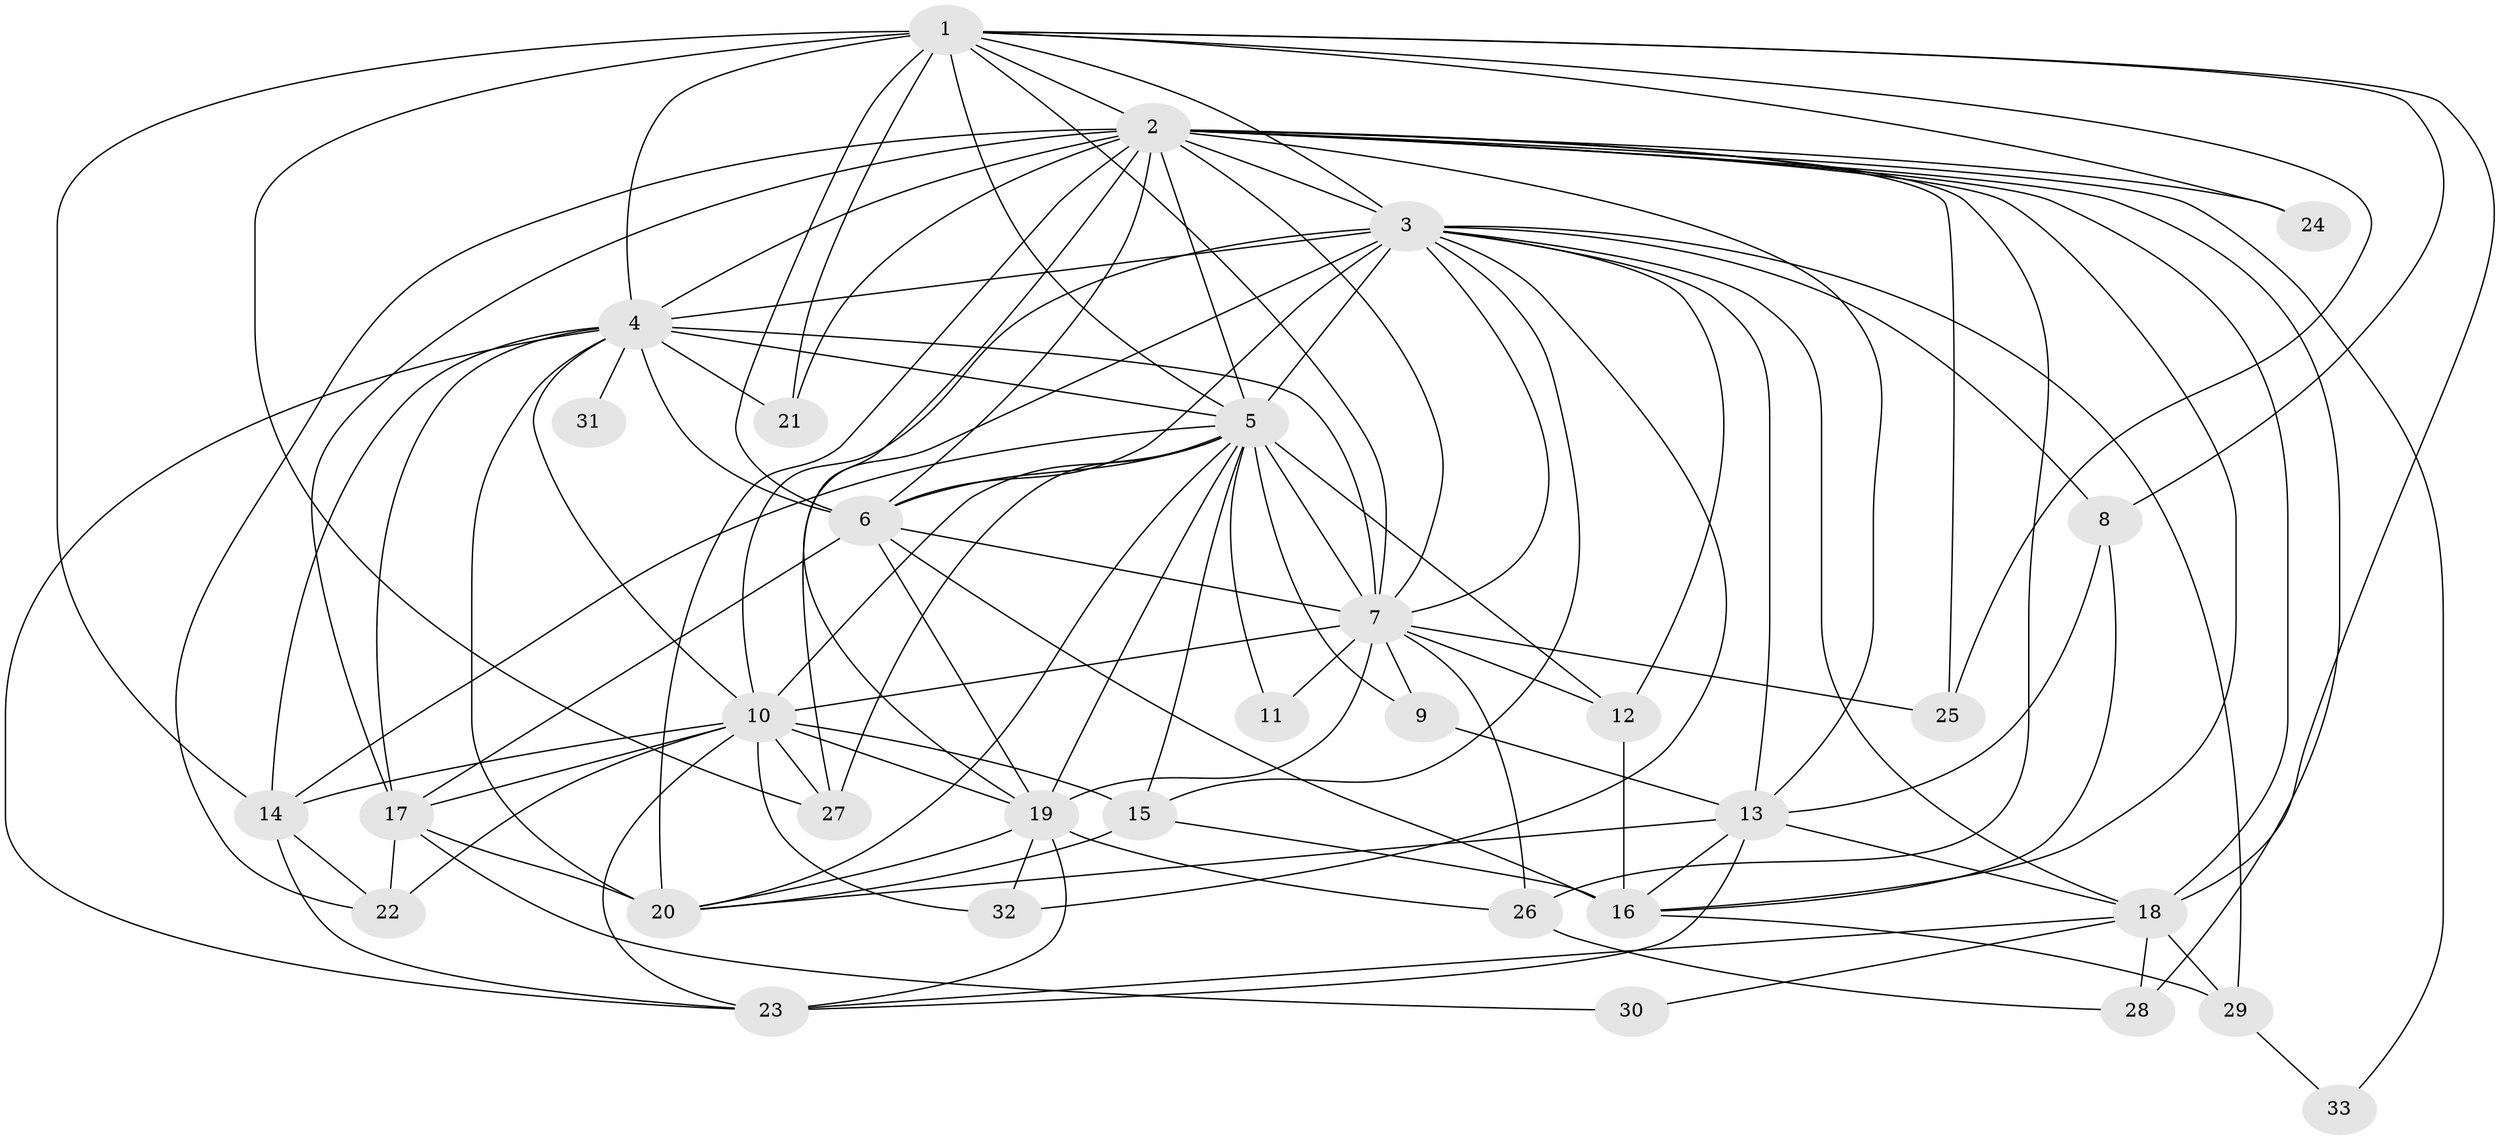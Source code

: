 // original degree distribution, {18: 0.01, 30: 0.01, 19: 0.01, 13: 0.01, 14: 0.02, 22: 0.01, 25: 0.01, 16: 0.01, 29: 0.01, 3: 0.19, 4: 0.09, 2: 0.54, 8: 0.02, 5: 0.04, 7: 0.01, 6: 0.01}
// Generated by graph-tools (version 1.1) at 2025/49/03/04/25 22:49:59]
// undirected, 33 vertices, 110 edges
graph export_dot {
  node [color=gray90,style=filled];
  1;
  2;
  3;
  4;
  5;
  6;
  7;
  8;
  9;
  10;
  11;
  12;
  13;
  14;
  15;
  16;
  17;
  18;
  19;
  20;
  21;
  22;
  23;
  24;
  25;
  26;
  27;
  28;
  29;
  30;
  31;
  32;
  33;
  1 -- 2 [weight=4.0];
  1 -- 3 [weight=4.0];
  1 -- 4 [weight=9.0];
  1 -- 5 [weight=3.0];
  1 -- 6 [weight=3.0];
  1 -- 7 [weight=3.0];
  1 -- 8 [weight=1.0];
  1 -- 14 [weight=3.0];
  1 -- 18 [weight=1.0];
  1 -- 21 [weight=1.0];
  1 -- 24 [weight=2.0];
  1 -- 25 [weight=1.0];
  1 -- 27 [weight=1.0];
  2 -- 3 [weight=4.0];
  2 -- 4 [weight=2.0];
  2 -- 5 [weight=2.0];
  2 -- 6 [weight=2.0];
  2 -- 7 [weight=3.0];
  2 -- 13 [weight=1.0];
  2 -- 16 [weight=1.0];
  2 -- 17 [weight=2.0];
  2 -- 18 [weight=1.0];
  2 -- 19 [weight=1.0];
  2 -- 20 [weight=7.0];
  2 -- 21 [weight=1.0];
  2 -- 22 [weight=1.0];
  2 -- 24 [weight=1.0];
  2 -- 25 [weight=1.0];
  2 -- 26 [weight=2.0];
  2 -- 28 [weight=1.0];
  2 -- 33 [weight=1.0];
  3 -- 4 [weight=4.0];
  3 -- 5 [weight=2.0];
  3 -- 6 [weight=2.0];
  3 -- 7 [weight=2.0];
  3 -- 8 [weight=1.0];
  3 -- 10 [weight=2.0];
  3 -- 12 [weight=1.0];
  3 -- 13 [weight=1.0];
  3 -- 15 [weight=1.0];
  3 -- 18 [weight=1.0];
  3 -- 27 [weight=1.0];
  3 -- 29 [weight=1.0];
  3 -- 32 [weight=1.0];
  4 -- 5 [weight=1.0];
  4 -- 6 [weight=1.0];
  4 -- 7 [weight=2.0];
  4 -- 10 [weight=1.0];
  4 -- 14 [weight=1.0];
  4 -- 17 [weight=1.0];
  4 -- 20 [weight=2.0];
  4 -- 21 [weight=1.0];
  4 -- 23 [weight=1.0];
  4 -- 31 [weight=1.0];
  5 -- 6 [weight=1.0];
  5 -- 7 [weight=1.0];
  5 -- 9 [weight=2.0];
  5 -- 10 [weight=2.0];
  5 -- 11 [weight=1.0];
  5 -- 12 [weight=1.0];
  5 -- 14 [weight=1.0];
  5 -- 15 [weight=4.0];
  5 -- 19 [weight=1.0];
  5 -- 20 [weight=1.0];
  5 -- 27 [weight=1.0];
  6 -- 7 [weight=1.0];
  6 -- 16 [weight=4.0];
  6 -- 17 [weight=1.0];
  6 -- 19 [weight=1.0];
  7 -- 9 [weight=1.0];
  7 -- 10 [weight=10.0];
  7 -- 11 [weight=2.0];
  7 -- 12 [weight=2.0];
  7 -- 19 [weight=1.0];
  7 -- 25 [weight=1.0];
  7 -- 26 [weight=1.0];
  8 -- 13 [weight=1.0];
  8 -- 16 [weight=1.0];
  9 -- 13 [weight=1.0];
  10 -- 14 [weight=1.0];
  10 -- 15 [weight=2.0];
  10 -- 17 [weight=1.0];
  10 -- 19 [weight=1.0];
  10 -- 22 [weight=1.0];
  10 -- 23 [weight=1.0];
  10 -- 27 [weight=1.0];
  10 -- 32 [weight=1.0];
  12 -- 16 [weight=1.0];
  13 -- 16 [weight=1.0];
  13 -- 18 [weight=1.0];
  13 -- 20 [weight=1.0];
  13 -- 23 [weight=1.0];
  14 -- 22 [weight=1.0];
  14 -- 23 [weight=1.0];
  15 -- 16 [weight=1.0];
  15 -- 20 [weight=2.0];
  16 -- 29 [weight=1.0];
  17 -- 20 [weight=1.0];
  17 -- 22 [weight=1.0];
  17 -- 30 [weight=1.0];
  18 -- 23 [weight=1.0];
  18 -- 28 [weight=1.0];
  18 -- 29 [weight=1.0];
  18 -- 30 [weight=1.0];
  19 -- 20 [weight=1.0];
  19 -- 23 [weight=1.0];
  19 -- 26 [weight=1.0];
  19 -- 32 [weight=2.0];
  26 -- 28 [weight=1.0];
  29 -- 33 [weight=1.0];
}
